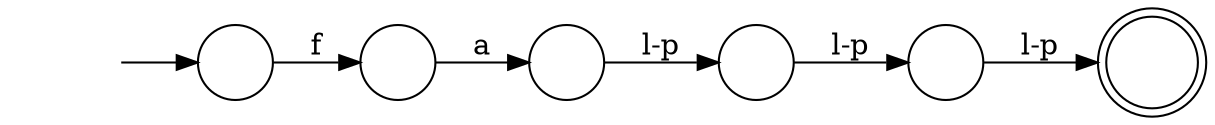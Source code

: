 digraph Automaton {
	graph [bb="0,0,555,44",
		dpi=96,
		rankdir=LR
	];
	node [label="\N"];
	0	 [height=0.5,
		label="",
		pos="441,22",
		shape=circle,
		width=0.5];
	1	 [height=0.61111,
		label="",
		pos="533,22",
		shape=doublecircle,
		width=0.61111];
	0 -> 1	 [label="l-p",
		lp="485,29.5",
		pos="e,510.9,22 459.35,22 471.08,22 486.89,22 500.76,22"];
	2	 [height=0.5,
		label="",
		pos="265,22",
		shape=circle,
		width=0.5];
	5	 [height=0.5,
		label="",
		pos="353,22",
		shape=circle,
		width=0.5];
	2 -> 5	 [label="l-p",
		lp="309,29.5",
		pos="e,334.92,22 283.4,22 295.25,22 311.18,22 324.71,22"];
	5 -> 0	 [label="l-p",
		lp="397,29.5",
		pos="e,422.92,22 371.4,22 383.25,22 399.18,22 412.71,22"];
	3	 [height=0.5,
		label="",
		pos="186,22",
		shape=circle,
		width=0.5];
	3 -> 2	 [label=a,
		lp="225.5,29.5",
		pos="e,246.96,22 204.09,22 213.66,22 225.82,22 236.68,22"];
	4	 [height=0.5,
		label="",
		pos="109,22",
		shape=circle,
		width=0.5];
	4 -> 3	 [label=f,
		lp="147.5,29.5",
		pos="e,167.79,22 127.02,22 136.06,22 147.4,22 157.65,22"];
	initial	 [height=0.5,
		label="",
		pos="27,22",
		shape=plaintext,
		width=0.75];
	initial -> 4	 [pos="e,90.826,22 54.195,22 62.654,22 72.051,22 80.595,22"];
}

